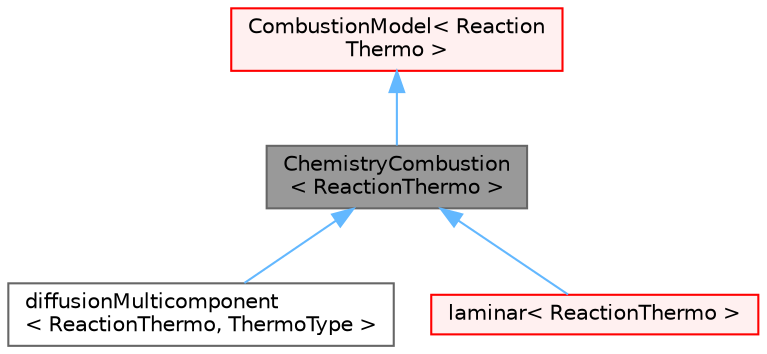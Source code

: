 digraph "ChemistryCombustion&lt; ReactionThermo &gt;"
{
 // LATEX_PDF_SIZE
  bgcolor="transparent";
  edge [fontname=Helvetica,fontsize=10,labelfontname=Helvetica,labelfontsize=10];
  node [fontname=Helvetica,fontsize=10,shape=box,height=0.2,width=0.4];
  Node1 [id="Node000001",label="ChemistryCombustion\l\< ReactionThermo \>",height=0.2,width=0.4,color="gray40", fillcolor="grey60", style="filled", fontcolor="black",tooltip="Chemistry model wrapper for combustion models."];
  Node2 -> Node1 [id="edge1_Node000001_Node000002",dir="back",color="steelblue1",style="solid",tooltip=" "];
  Node2 [id="Node000002",label="CombustionModel\< Reaction\lThermo \>",height=0.2,width=0.4,color="red", fillcolor="#FFF0F0", style="filled",URL="$classFoam_1_1CombustionModel.html",tooltip="Combustion models for templated thermodynamics."];
  Node1 -> Node13 [id="edge2_Node000001_Node000013",dir="back",color="steelblue1",style="solid",tooltip=" "];
  Node13 [id="Node000013",label="diffusionMulticomponent\l\< ReactionThermo, ThermoType \>",height=0.2,width=0.4,color="gray40", fillcolor="white", style="filled",URL="$classFoam_1_1combustionModels_1_1diffusionMulticomponent.html",tooltip="Diffusion based turbulent combustion model for multicomponent species."];
  Node1 -> Node14 [id="edge3_Node000001_Node000014",dir="back",color="steelblue1",style="solid",tooltip=" "];
  Node14 [id="Node000014",label="laminar\< ReactionThermo \>",height=0.2,width=0.4,color="red", fillcolor="#FFF0F0", style="filled",URL="$classFoam_1_1combustionModels_1_1laminar.html",tooltip="Laminar combustion model."];
}
